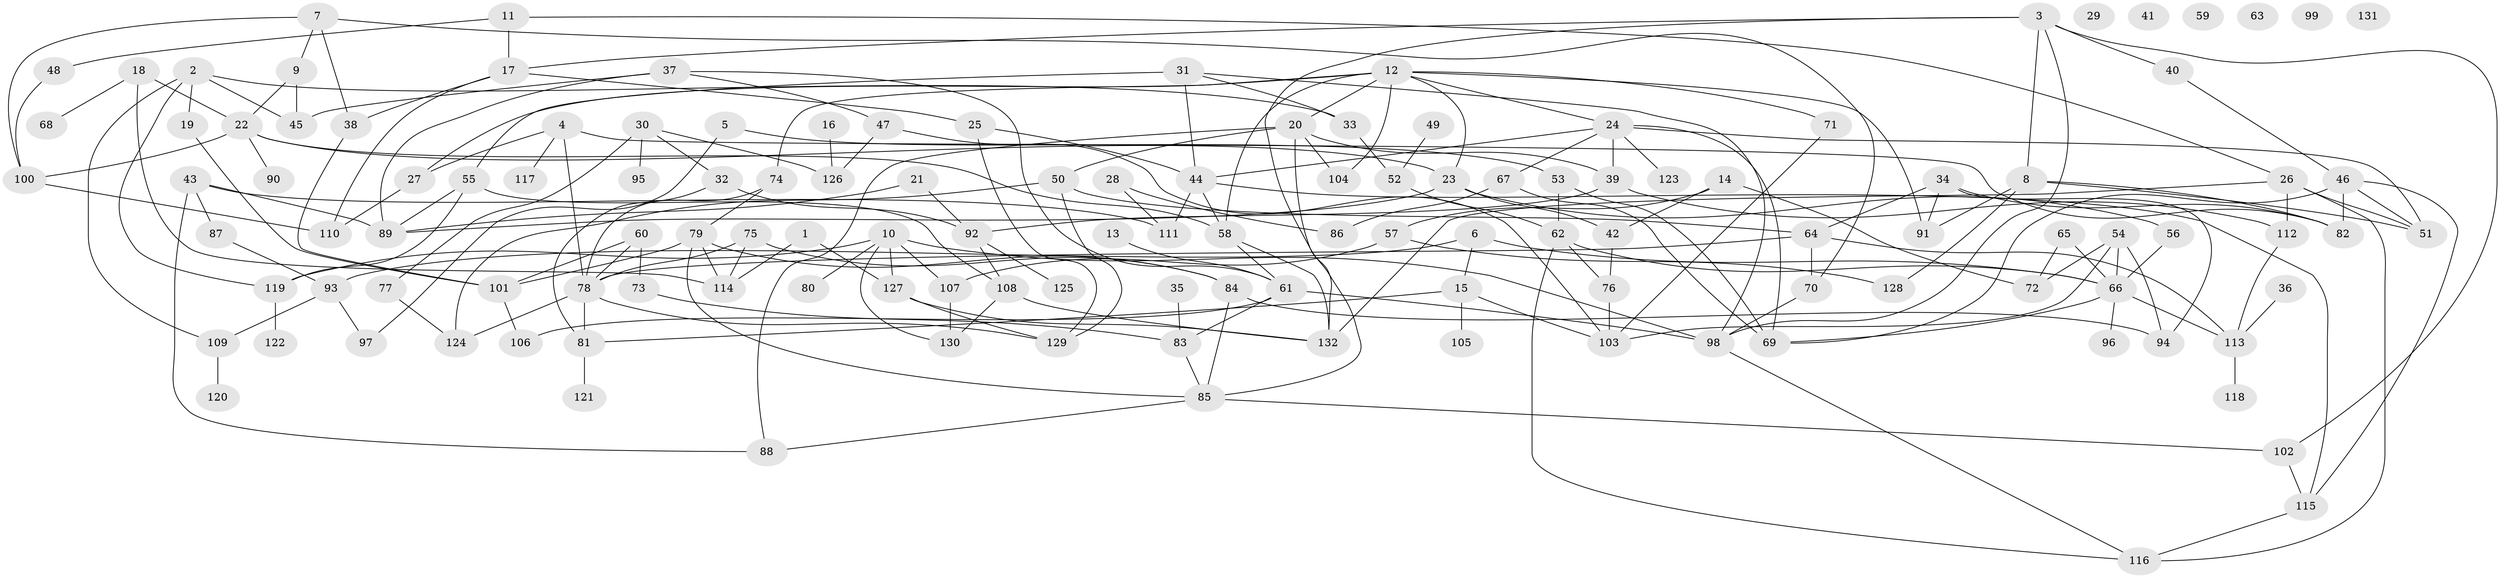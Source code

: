 // Generated by graph-tools (version 1.1) at 2025/33/03/09/25 02:33:53]
// undirected, 132 vertices, 214 edges
graph export_dot {
graph [start="1"]
  node [color=gray90,style=filled];
  1;
  2;
  3;
  4;
  5;
  6;
  7;
  8;
  9;
  10;
  11;
  12;
  13;
  14;
  15;
  16;
  17;
  18;
  19;
  20;
  21;
  22;
  23;
  24;
  25;
  26;
  27;
  28;
  29;
  30;
  31;
  32;
  33;
  34;
  35;
  36;
  37;
  38;
  39;
  40;
  41;
  42;
  43;
  44;
  45;
  46;
  47;
  48;
  49;
  50;
  51;
  52;
  53;
  54;
  55;
  56;
  57;
  58;
  59;
  60;
  61;
  62;
  63;
  64;
  65;
  66;
  67;
  68;
  69;
  70;
  71;
  72;
  73;
  74;
  75;
  76;
  77;
  78;
  79;
  80;
  81;
  82;
  83;
  84;
  85;
  86;
  87;
  88;
  89;
  90;
  91;
  92;
  93;
  94;
  95;
  96;
  97;
  98;
  99;
  100;
  101;
  102;
  103;
  104;
  105;
  106;
  107;
  108;
  109;
  110;
  111;
  112;
  113;
  114;
  115;
  116;
  117;
  118;
  119;
  120;
  121;
  122;
  123;
  124;
  125;
  126;
  127;
  128;
  129;
  130;
  131;
  132;
  1 -- 114;
  1 -- 127;
  2 -- 19;
  2 -- 33;
  2 -- 45;
  2 -- 109;
  2 -- 119;
  3 -- 8;
  3 -- 17;
  3 -- 40;
  3 -- 85;
  3 -- 98;
  3 -- 102;
  4 -- 27;
  4 -- 78;
  4 -- 82;
  4 -- 117;
  5 -- 53;
  5 -- 97;
  6 -- 15;
  6 -- 66;
  6 -- 93;
  7 -- 9;
  7 -- 38;
  7 -- 70;
  7 -- 100;
  8 -- 51;
  8 -- 82;
  8 -- 91;
  8 -- 128;
  9 -- 22;
  9 -- 45;
  10 -- 80;
  10 -- 98;
  10 -- 107;
  10 -- 119;
  10 -- 127;
  10 -- 130;
  11 -- 17;
  11 -- 26;
  11 -- 48;
  12 -- 20;
  12 -- 23;
  12 -- 24;
  12 -- 27;
  12 -- 58;
  12 -- 71;
  12 -- 74;
  12 -- 91;
  12 -- 104;
  13 -- 61;
  14 -- 42;
  14 -- 57;
  14 -- 72;
  15 -- 81;
  15 -- 103;
  15 -- 105;
  16 -- 126;
  17 -- 25;
  17 -- 38;
  17 -- 110;
  18 -- 22;
  18 -- 68;
  18 -- 114;
  19 -- 101;
  20 -- 39;
  20 -- 50;
  20 -- 88;
  20 -- 104;
  20 -- 132;
  21 -- 89;
  21 -- 92;
  22 -- 23;
  22 -- 58;
  22 -- 90;
  22 -- 100;
  23 -- 42;
  23 -- 56;
  23 -- 89;
  24 -- 39;
  24 -- 44;
  24 -- 51;
  24 -- 67;
  24 -- 69;
  24 -- 123;
  25 -- 44;
  25 -- 129;
  26 -- 51;
  26 -- 112;
  26 -- 116;
  26 -- 132;
  27 -- 110;
  28 -- 86;
  28 -- 111;
  30 -- 32;
  30 -- 77;
  30 -- 95;
  30 -- 126;
  31 -- 33;
  31 -- 44;
  31 -- 55;
  31 -- 98;
  32 -- 81;
  32 -- 92;
  33 -- 52;
  34 -- 64;
  34 -- 82;
  34 -- 91;
  34 -- 94;
  35 -- 83;
  36 -- 113;
  37 -- 45;
  37 -- 47;
  37 -- 61;
  37 -- 89;
  38 -- 101;
  39 -- 92;
  39 -- 112;
  40 -- 46;
  42 -- 76;
  43 -- 87;
  43 -- 88;
  43 -- 89;
  43 -- 111;
  44 -- 58;
  44 -- 111;
  44 -- 115;
  46 -- 51;
  46 -- 69;
  46 -- 82;
  46 -- 115;
  47 -- 103;
  47 -- 126;
  48 -- 100;
  49 -- 52;
  50 -- 64;
  50 -- 124;
  50 -- 129;
  52 -- 62;
  53 -- 62;
  53 -- 69;
  54 -- 66;
  54 -- 72;
  54 -- 94;
  54 -- 103;
  55 -- 89;
  55 -- 108;
  55 -- 119;
  56 -- 66;
  57 -- 107;
  57 -- 128;
  58 -- 61;
  58 -- 132;
  60 -- 73;
  60 -- 78;
  60 -- 101;
  61 -- 83;
  61 -- 98;
  61 -- 106;
  62 -- 66;
  62 -- 76;
  62 -- 116;
  64 -- 70;
  64 -- 78;
  64 -- 113;
  65 -- 66;
  65 -- 72;
  66 -- 69;
  66 -- 96;
  66 -- 113;
  67 -- 69;
  67 -- 86;
  70 -- 98;
  71 -- 103;
  73 -- 83;
  74 -- 78;
  74 -- 79;
  75 -- 78;
  75 -- 84;
  75 -- 114;
  76 -- 103;
  77 -- 124;
  78 -- 81;
  78 -- 124;
  78 -- 129;
  79 -- 84;
  79 -- 85;
  79 -- 101;
  79 -- 114;
  81 -- 121;
  83 -- 85;
  84 -- 85;
  84 -- 94;
  85 -- 88;
  85 -- 102;
  87 -- 93;
  92 -- 108;
  92 -- 125;
  93 -- 97;
  93 -- 109;
  98 -- 116;
  100 -- 110;
  101 -- 106;
  102 -- 115;
  107 -- 130;
  108 -- 130;
  108 -- 132;
  109 -- 120;
  112 -- 113;
  113 -- 118;
  115 -- 116;
  119 -- 122;
  127 -- 129;
  127 -- 132;
}
